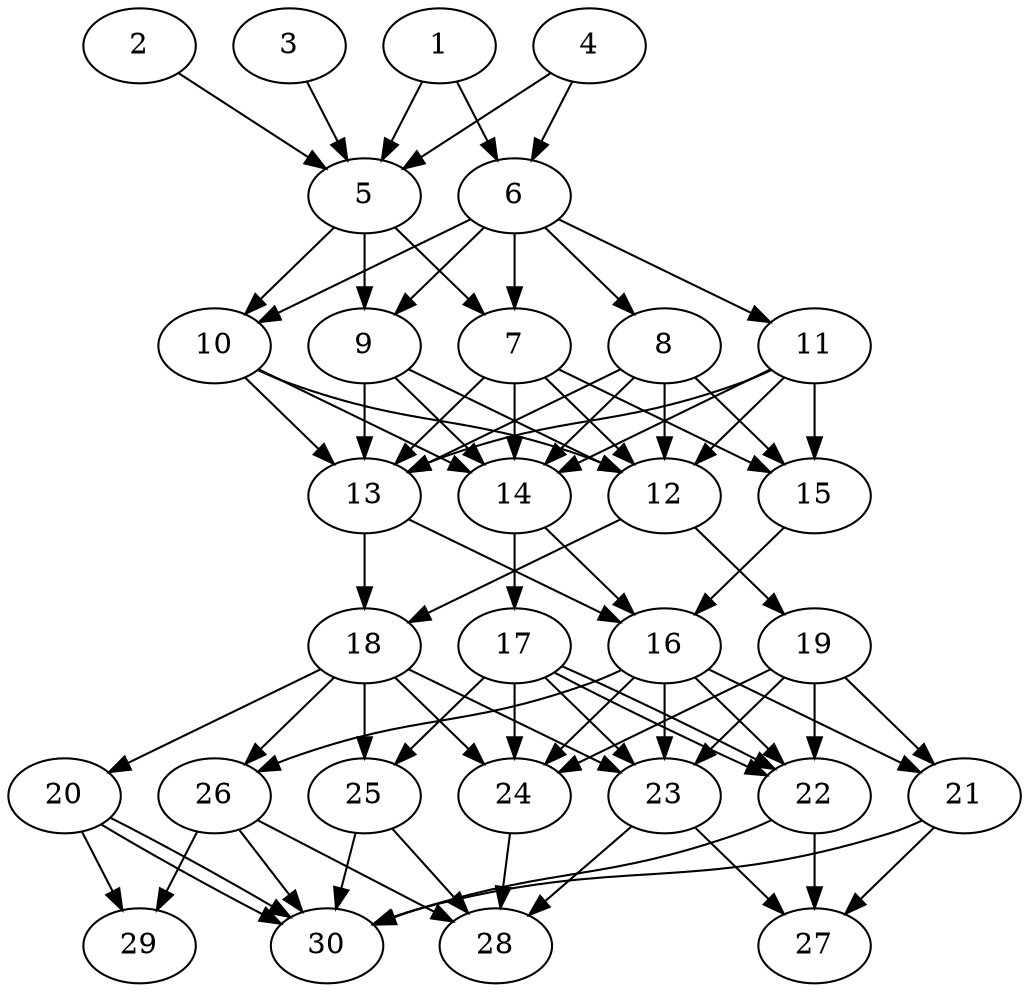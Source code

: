 // DAG automatically generated by daggen at Tue Aug  6 16:27:24 2019
// ./daggen --dot -n 30 --ccr 0.3 --fat 0.5 --regular 0.5 --density 0.9 --mindata 5242880 --maxdata 52428800 
digraph G {
  1 [size="20643840", alpha="0.04", expect_size="6193152"] 
  1 -> 5 [size ="6193152"]
  1 -> 6 [size ="6193152"]
  2 [size="102266880", alpha="0.14", expect_size="30680064"] 
  2 -> 5 [size ="30680064"]
  3 [size="158064640", alpha="0.20", expect_size="47419392"] 
  3 -> 5 [size ="47419392"]
  4 [size="26504533", alpha="0.18", expect_size="7951360"] 
  4 -> 5 [size ="7951360"]
  4 -> 6 [size ="7951360"]
  5 [size="79947093", alpha="0.15", expect_size="23984128"] 
  5 -> 7 [size ="23984128"]
  5 -> 9 [size ="23984128"]
  5 -> 10 [size ="23984128"]
  6 [size="128112640", alpha="0.11", expect_size="38433792"] 
  6 -> 7 [size ="38433792"]
  6 -> 8 [size ="38433792"]
  6 -> 9 [size ="38433792"]
  6 -> 10 [size ="38433792"]
  6 -> 11 [size ="38433792"]
  7 [size="42390187", alpha="0.14", expect_size="12717056"] 
  7 -> 12 [size ="12717056"]
  7 -> 13 [size ="12717056"]
  7 -> 14 [size ="12717056"]
  7 -> 15 [size ="12717056"]
  8 [size="154538667", alpha="0.02", expect_size="46361600"] 
  8 -> 12 [size ="46361600"]
  8 -> 13 [size ="46361600"]
  8 -> 14 [size ="46361600"]
  8 -> 15 [size ="46361600"]
  9 [size="56333653", alpha="0.15", expect_size="16900096"] 
  9 -> 12 [size ="16900096"]
  9 -> 13 [size ="16900096"]
  9 -> 14 [size ="16900096"]
  10 [size="114981547", alpha="0.14", expect_size="34494464"] 
  10 -> 12 [size ="34494464"]
  10 -> 13 [size ="34494464"]
  10 -> 14 [size ="34494464"]
  11 [size="52992000", alpha="0.08", expect_size="15897600"] 
  11 -> 12 [size ="15897600"]
  11 -> 13 [size ="15897600"]
  11 -> 14 [size ="15897600"]
  11 -> 15 [size ="15897600"]
  12 [size="87101440", alpha="0.00", expect_size="26130432"] 
  12 -> 18 [size ="26130432"]
  12 -> 19 [size ="26130432"]
  13 [size="38239573", alpha="0.07", expect_size="11471872"] 
  13 -> 16 [size ="11471872"]
  13 -> 18 [size ="11471872"]
  14 [size="34587307", alpha="0.06", expect_size="10376192"] 
  14 -> 16 [size ="10376192"]
  14 -> 17 [size ="10376192"]
  15 [size="21367467", alpha="0.15", expect_size="6410240"] 
  15 -> 16 [size ="6410240"]
  16 [size="139468800", alpha="0.01", expect_size="41840640"] 
  16 -> 21 [size ="41840640"]
  16 -> 22 [size ="41840640"]
  16 -> 23 [size ="41840640"]
  16 -> 24 [size ="41840640"]
  16 -> 26 [size ="41840640"]
  17 [size="65259520", alpha="0.03", expect_size="19577856"] 
  17 -> 22 [size ="19577856"]
  17 -> 22 [size ="19577856"]
  17 -> 23 [size ="19577856"]
  17 -> 24 [size ="19577856"]
  17 -> 25 [size ="19577856"]
  18 [size="19022507", alpha="0.09", expect_size="5706752"] 
  18 -> 20 [size ="5706752"]
  18 -> 23 [size ="5706752"]
  18 -> 24 [size ="5706752"]
  18 -> 25 [size ="5706752"]
  18 -> 26 [size ="5706752"]
  19 [size="38038187", alpha="0.15", expect_size="11411456"] 
  19 -> 21 [size ="11411456"]
  19 -> 22 [size ="11411456"]
  19 -> 23 [size ="11411456"]
  19 -> 24 [size ="11411456"]
  20 [size="155200853", alpha="0.11", expect_size="46560256"] 
  20 -> 29 [size ="46560256"]
  20 -> 30 [size ="46560256"]
  20 -> 30 [size ="46560256"]
  21 [size="107639467", alpha="0.08", expect_size="32291840"] 
  21 -> 27 [size ="32291840"]
  21 -> 30 [size ="32291840"]
  22 [size="171663360", alpha="0.15", expect_size="51499008"] 
  22 -> 27 [size ="51499008"]
  22 -> 30 [size ="51499008"]
  23 [size="174103893", alpha="0.00", expect_size="52231168"] 
  23 -> 27 [size ="52231168"]
  23 -> 28 [size ="52231168"]
  24 [size="72567467", alpha="0.06", expect_size="21770240"] 
  24 -> 28 [size ="21770240"]
  25 [size="123159893", alpha="0.01", expect_size="36947968"] 
  25 -> 28 [size ="36947968"]
  25 -> 30 [size ="36947968"]
  26 [size="87657813", alpha="0.09", expect_size="26297344"] 
  26 -> 28 [size ="26297344"]
  26 -> 29 [size ="26297344"]
  26 -> 30 [size ="26297344"]
  27 [size="92675413", alpha="0.00", expect_size="27802624"] 
  28 [size="118821547", alpha="0.09", expect_size="35646464"] 
  29 [size="33918293", alpha="0.03", expect_size="10175488"] 
  30 [size="154142720", alpha="0.09", expect_size="46242816"] 
}
